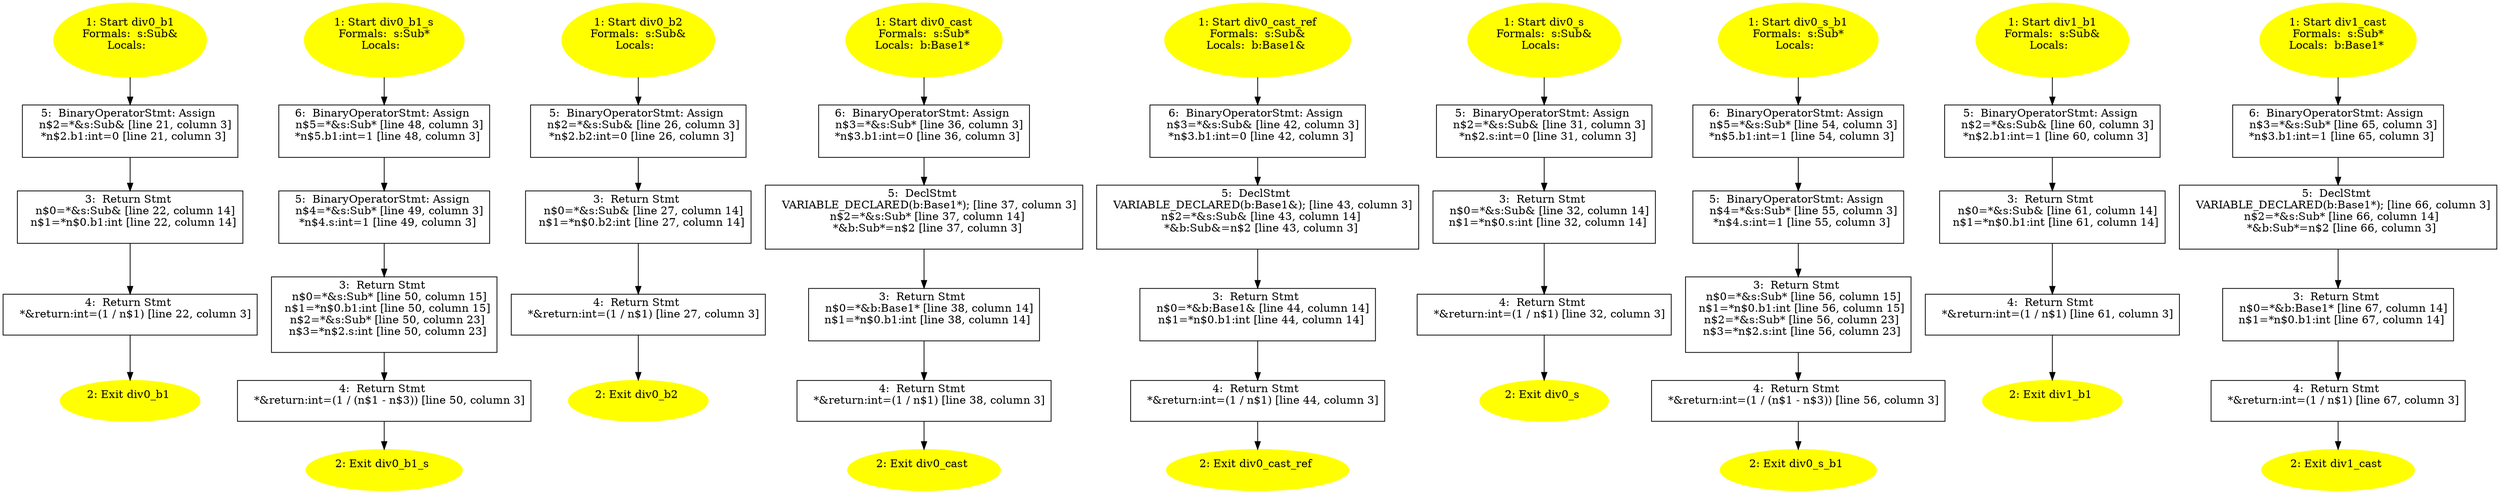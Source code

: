 /* @generated */
digraph cfg {
"div0_b1#17650173920024552929.38acfc238efbf35c_1" [label="1: Start div0_b1\nFormals:  s:Sub&\nLocals:  \n  " color=yellow style=filled]
	

	 "div0_b1#17650173920024552929.38acfc238efbf35c_1" -> "div0_b1#17650173920024552929.38acfc238efbf35c_5" ;
"div0_b1#17650173920024552929.38acfc238efbf35c_2" [label="2: Exit div0_b1 \n  " color=yellow style=filled]
	

"div0_b1#17650173920024552929.38acfc238efbf35c_3" [label="3:  Return Stmt \n   n$0=*&s:Sub& [line 22, column 14]\n  n$1=*n$0.b1:int [line 22, column 14]\n " shape="box"]
	

	 "div0_b1#17650173920024552929.38acfc238efbf35c_3" -> "div0_b1#17650173920024552929.38acfc238efbf35c_4" ;
"div0_b1#17650173920024552929.38acfc238efbf35c_4" [label="4:  Return Stmt \n   *&return:int=(1 / n$1) [line 22, column 3]\n " shape="box"]
	

	 "div0_b1#17650173920024552929.38acfc238efbf35c_4" -> "div0_b1#17650173920024552929.38acfc238efbf35c_2" ;
"div0_b1#17650173920024552929.38acfc238efbf35c_5" [label="5:  BinaryOperatorStmt: Assign \n   n$2=*&s:Sub& [line 21, column 3]\n  *n$2.b1:int=0 [line 21, column 3]\n " shape="box"]
	

	 "div0_b1#17650173920024552929.38acfc238efbf35c_5" -> "div0_b1#17650173920024552929.38acfc238efbf35c_3" ;
"div0_b1_s(class Sub)#457453526051.bea603e96ca808f3_1" [label="1: Start div0_b1_s\nFormals:  s:Sub*\nLocals:  \n  " color=yellow style=filled]
	

	 "div0_b1_s(class Sub)#457453526051.bea603e96ca808f3_1" -> "div0_b1_s(class Sub)#457453526051.bea603e96ca808f3_6" ;
"div0_b1_s(class Sub)#457453526051.bea603e96ca808f3_2" [label="2: Exit div0_b1_s \n  " color=yellow style=filled]
	

"div0_b1_s(class Sub)#457453526051.bea603e96ca808f3_3" [label="3:  Return Stmt \n   n$0=*&s:Sub* [line 50, column 15]\n  n$1=*n$0.b1:int [line 50, column 15]\n  n$2=*&s:Sub* [line 50, column 23]\n  n$3=*n$2.s:int [line 50, column 23]\n " shape="box"]
	

	 "div0_b1_s(class Sub)#457453526051.bea603e96ca808f3_3" -> "div0_b1_s(class Sub)#457453526051.bea603e96ca808f3_4" ;
"div0_b1_s(class Sub)#457453526051.bea603e96ca808f3_4" [label="4:  Return Stmt \n   *&return:int=(1 / (n$1 - n$3)) [line 50, column 3]\n " shape="box"]
	

	 "div0_b1_s(class Sub)#457453526051.bea603e96ca808f3_4" -> "div0_b1_s(class Sub)#457453526051.bea603e96ca808f3_2" ;
"div0_b1_s(class Sub)#457453526051.bea603e96ca808f3_5" [label="5:  BinaryOperatorStmt: Assign \n   n$4=*&s:Sub* [line 49, column 3]\n  *n$4.s:int=1 [line 49, column 3]\n " shape="box"]
	

	 "div0_b1_s(class Sub)#457453526051.bea603e96ca808f3_5" -> "div0_b1_s(class Sub)#457453526051.bea603e96ca808f3_3" ;
"div0_b1_s(class Sub)#457453526051.bea603e96ca808f3_6" [label="6:  BinaryOperatorStmt: Assign \n   n$5=*&s:Sub* [line 48, column 3]\n  *n$5.b1:int=1 [line 48, column 3]\n " shape="box"]
	

	 "div0_b1_s(class Sub)#457453526051.bea603e96ca808f3_6" -> "div0_b1_s(class Sub)#457453526051.bea603e96ca808f3_5" ;
"div0_b2#6935029956526426132.ef88e6d1eac891cd_1" [label="1: Start div0_b2\nFormals:  s:Sub&\nLocals:  \n  " color=yellow style=filled]
	

	 "div0_b2#6935029956526426132.ef88e6d1eac891cd_1" -> "div0_b2#6935029956526426132.ef88e6d1eac891cd_5" ;
"div0_b2#6935029956526426132.ef88e6d1eac891cd_2" [label="2: Exit div0_b2 \n  " color=yellow style=filled]
	

"div0_b2#6935029956526426132.ef88e6d1eac891cd_3" [label="3:  Return Stmt \n   n$0=*&s:Sub& [line 27, column 14]\n  n$1=*n$0.b2:int [line 27, column 14]\n " shape="box"]
	

	 "div0_b2#6935029956526426132.ef88e6d1eac891cd_3" -> "div0_b2#6935029956526426132.ef88e6d1eac891cd_4" ;
"div0_b2#6935029956526426132.ef88e6d1eac891cd_4" [label="4:  Return Stmt \n   *&return:int=(1 / n$1) [line 27, column 3]\n " shape="box"]
	

	 "div0_b2#6935029956526426132.ef88e6d1eac891cd_4" -> "div0_b2#6935029956526426132.ef88e6d1eac891cd_2" ;
"div0_b2#6935029956526426132.ef88e6d1eac891cd_5" [label="5:  BinaryOperatorStmt: Assign \n   n$2=*&s:Sub& [line 26, column 3]\n  *n$2.b2:int=0 [line 26, column 3]\n " shape="box"]
	

	 "div0_b2#6935029956526426132.ef88e6d1eac891cd_5" -> "div0_b2#6935029956526426132.ef88e6d1eac891cd_3" ;
"div0_cast(class Sub)#594509077889.57c132b2d87bb731_1" [label="1: Start div0_cast\nFormals:  s:Sub*\nLocals:  b:Base1* \n  " color=yellow style=filled]
	

	 "div0_cast(class Sub)#594509077889.57c132b2d87bb731_1" -> "div0_cast(class Sub)#594509077889.57c132b2d87bb731_6" ;
"div0_cast(class Sub)#594509077889.57c132b2d87bb731_2" [label="2: Exit div0_cast \n  " color=yellow style=filled]
	

"div0_cast(class Sub)#594509077889.57c132b2d87bb731_3" [label="3:  Return Stmt \n   n$0=*&b:Base1* [line 38, column 14]\n  n$1=*n$0.b1:int [line 38, column 14]\n " shape="box"]
	

	 "div0_cast(class Sub)#594509077889.57c132b2d87bb731_3" -> "div0_cast(class Sub)#594509077889.57c132b2d87bb731_4" ;
"div0_cast(class Sub)#594509077889.57c132b2d87bb731_4" [label="4:  Return Stmt \n   *&return:int=(1 / n$1) [line 38, column 3]\n " shape="box"]
	

	 "div0_cast(class Sub)#594509077889.57c132b2d87bb731_4" -> "div0_cast(class Sub)#594509077889.57c132b2d87bb731_2" ;
"div0_cast(class Sub)#594509077889.57c132b2d87bb731_5" [label="5:  DeclStmt \n   VARIABLE_DECLARED(b:Base1*); [line 37, column 3]\n  n$2=*&s:Sub* [line 37, column 14]\n  *&b:Sub*=n$2 [line 37, column 3]\n " shape="box"]
	

	 "div0_cast(class Sub)#594509077889.57c132b2d87bb731_5" -> "div0_cast(class Sub)#594509077889.57c132b2d87bb731_3" ;
"div0_cast(class Sub)#594509077889.57c132b2d87bb731_6" [label="6:  BinaryOperatorStmt: Assign \n   n$3=*&s:Sub* [line 36, column 3]\n  *n$3.b1:int=0 [line 36, column 3]\n " shape="box"]
	

	 "div0_cast(class Sub)#594509077889.57c132b2d87bb731_6" -> "div0_cast(class Sub)#594509077889.57c132b2d87bb731_5" ;
"div0_cast_ref#1142764833188645182.4f535c7752ac1b6e_1" [label="1: Start div0_cast_ref\nFormals:  s:Sub&\nLocals:  b:Base1& \n  " color=yellow style=filled]
	

	 "div0_cast_ref#1142764833188645182.4f535c7752ac1b6e_1" -> "div0_cast_ref#1142764833188645182.4f535c7752ac1b6e_6" ;
"div0_cast_ref#1142764833188645182.4f535c7752ac1b6e_2" [label="2: Exit div0_cast_ref \n  " color=yellow style=filled]
	

"div0_cast_ref#1142764833188645182.4f535c7752ac1b6e_3" [label="3:  Return Stmt \n   n$0=*&b:Base1& [line 44, column 14]\n  n$1=*n$0.b1:int [line 44, column 14]\n " shape="box"]
	

	 "div0_cast_ref#1142764833188645182.4f535c7752ac1b6e_3" -> "div0_cast_ref#1142764833188645182.4f535c7752ac1b6e_4" ;
"div0_cast_ref#1142764833188645182.4f535c7752ac1b6e_4" [label="4:  Return Stmt \n   *&return:int=(1 / n$1) [line 44, column 3]\n " shape="box"]
	

	 "div0_cast_ref#1142764833188645182.4f535c7752ac1b6e_4" -> "div0_cast_ref#1142764833188645182.4f535c7752ac1b6e_2" ;
"div0_cast_ref#1142764833188645182.4f535c7752ac1b6e_5" [label="5:  DeclStmt \n   VARIABLE_DECLARED(b:Base1&); [line 43, column 3]\n  n$2=*&s:Sub& [line 43, column 14]\n  *&b:Sub&=n$2 [line 43, column 3]\n " shape="box"]
	

	 "div0_cast_ref#1142764833188645182.4f535c7752ac1b6e_5" -> "div0_cast_ref#1142764833188645182.4f535c7752ac1b6e_3" ;
"div0_cast_ref#1142764833188645182.4f535c7752ac1b6e_6" [label="6:  BinaryOperatorStmt: Assign \n   n$3=*&s:Sub& [line 42, column 3]\n  *n$3.b1:int=0 [line 42, column 3]\n " shape="box"]
	

	 "div0_cast_ref#1142764833188645182.4f535c7752ac1b6e_6" -> "div0_cast_ref#1142764833188645182.4f535c7752ac1b6e_5" ;
"div0_s#16566672704220882536.127f1e4fb94cf0b7_1" [label="1: Start div0_s\nFormals:  s:Sub&\nLocals:  \n  " color=yellow style=filled]
	

	 "div0_s#16566672704220882536.127f1e4fb94cf0b7_1" -> "div0_s#16566672704220882536.127f1e4fb94cf0b7_5" ;
"div0_s#16566672704220882536.127f1e4fb94cf0b7_2" [label="2: Exit div0_s \n  " color=yellow style=filled]
	

"div0_s#16566672704220882536.127f1e4fb94cf0b7_3" [label="3:  Return Stmt \n   n$0=*&s:Sub& [line 32, column 14]\n  n$1=*n$0.s:int [line 32, column 14]\n " shape="box"]
	

	 "div0_s#16566672704220882536.127f1e4fb94cf0b7_3" -> "div0_s#16566672704220882536.127f1e4fb94cf0b7_4" ;
"div0_s#16566672704220882536.127f1e4fb94cf0b7_4" [label="4:  Return Stmt \n   *&return:int=(1 / n$1) [line 32, column 3]\n " shape="box"]
	

	 "div0_s#16566672704220882536.127f1e4fb94cf0b7_4" -> "div0_s#16566672704220882536.127f1e4fb94cf0b7_2" ;
"div0_s#16566672704220882536.127f1e4fb94cf0b7_5" [label="5:  BinaryOperatorStmt: Assign \n   n$2=*&s:Sub& [line 31, column 3]\n  *n$2.s:int=0 [line 31, column 3]\n " shape="box"]
	

	 "div0_s#16566672704220882536.127f1e4fb94cf0b7_5" -> "div0_s#16566672704220882536.127f1e4fb94cf0b7_3" ;
"div0_s_b1(class Sub)#636536190313.eab3ecee328fdfa5_1" [label="1: Start div0_s_b1\nFormals:  s:Sub*\nLocals:  \n  " color=yellow style=filled]
	

	 "div0_s_b1(class Sub)#636536190313.eab3ecee328fdfa5_1" -> "div0_s_b1(class Sub)#636536190313.eab3ecee328fdfa5_6" ;
"div0_s_b1(class Sub)#636536190313.eab3ecee328fdfa5_2" [label="2: Exit div0_s_b1 \n  " color=yellow style=filled]
	

"div0_s_b1(class Sub)#636536190313.eab3ecee328fdfa5_3" [label="3:  Return Stmt \n   n$0=*&s:Sub* [line 56, column 15]\n  n$1=*n$0.b1:int [line 56, column 15]\n  n$2=*&s:Sub* [line 56, column 23]\n  n$3=*n$2.s:int [line 56, column 23]\n " shape="box"]
	

	 "div0_s_b1(class Sub)#636536190313.eab3ecee328fdfa5_3" -> "div0_s_b1(class Sub)#636536190313.eab3ecee328fdfa5_4" ;
"div0_s_b1(class Sub)#636536190313.eab3ecee328fdfa5_4" [label="4:  Return Stmt \n   *&return:int=(1 / (n$1 - n$3)) [line 56, column 3]\n " shape="box"]
	

	 "div0_s_b1(class Sub)#636536190313.eab3ecee328fdfa5_4" -> "div0_s_b1(class Sub)#636536190313.eab3ecee328fdfa5_2" ;
"div0_s_b1(class Sub)#636536190313.eab3ecee328fdfa5_5" [label="5:  BinaryOperatorStmt: Assign \n   n$4=*&s:Sub* [line 55, column 3]\n  *n$4.s:int=1 [line 55, column 3]\n " shape="box"]
	

	 "div0_s_b1(class Sub)#636536190313.eab3ecee328fdfa5_5" -> "div0_s_b1(class Sub)#636536190313.eab3ecee328fdfa5_3" ;
"div0_s_b1(class Sub)#636536190313.eab3ecee328fdfa5_6" [label="6:  BinaryOperatorStmt: Assign \n   n$5=*&s:Sub* [line 54, column 3]\n  *n$5.b1:int=1 [line 54, column 3]\n " shape="box"]
	

	 "div0_s_b1(class Sub)#636536190313.eab3ecee328fdfa5_6" -> "div0_s_b1(class Sub)#636536190313.eab3ecee328fdfa5_5" ;
"div1_b1#14974413951234929464.2d37fbc87faf4490_1" [label="1: Start div1_b1\nFormals:  s:Sub&\nLocals:  \n  " color=yellow style=filled]
	

	 "div1_b1#14974413951234929464.2d37fbc87faf4490_1" -> "div1_b1#14974413951234929464.2d37fbc87faf4490_5" ;
"div1_b1#14974413951234929464.2d37fbc87faf4490_2" [label="2: Exit div1_b1 \n  " color=yellow style=filled]
	

"div1_b1#14974413951234929464.2d37fbc87faf4490_3" [label="3:  Return Stmt \n   n$0=*&s:Sub& [line 61, column 14]\n  n$1=*n$0.b1:int [line 61, column 14]\n " shape="box"]
	

	 "div1_b1#14974413951234929464.2d37fbc87faf4490_3" -> "div1_b1#14974413951234929464.2d37fbc87faf4490_4" ;
"div1_b1#14974413951234929464.2d37fbc87faf4490_4" [label="4:  Return Stmt \n   *&return:int=(1 / n$1) [line 61, column 3]\n " shape="box"]
	

	 "div1_b1#14974413951234929464.2d37fbc87faf4490_4" -> "div1_b1#14974413951234929464.2d37fbc87faf4490_2" ;
"div1_b1#14974413951234929464.2d37fbc87faf4490_5" [label="5:  BinaryOperatorStmt: Assign \n   n$2=*&s:Sub& [line 60, column 3]\n  *n$2.b1:int=1 [line 60, column 3]\n " shape="box"]
	

	 "div1_b1#14974413951234929464.2d37fbc87faf4490_5" -> "div1_b1#14974413951234929464.2d37fbc87faf4490_3" ;
"div1_cast(class Sub)#470079471262.5f88f1a243823d84_1" [label="1: Start div1_cast\nFormals:  s:Sub*\nLocals:  b:Base1* \n  " color=yellow style=filled]
	

	 "div1_cast(class Sub)#470079471262.5f88f1a243823d84_1" -> "div1_cast(class Sub)#470079471262.5f88f1a243823d84_6" ;
"div1_cast(class Sub)#470079471262.5f88f1a243823d84_2" [label="2: Exit div1_cast \n  " color=yellow style=filled]
	

"div1_cast(class Sub)#470079471262.5f88f1a243823d84_3" [label="3:  Return Stmt \n   n$0=*&b:Base1* [line 67, column 14]\n  n$1=*n$0.b1:int [line 67, column 14]\n " shape="box"]
	

	 "div1_cast(class Sub)#470079471262.5f88f1a243823d84_3" -> "div1_cast(class Sub)#470079471262.5f88f1a243823d84_4" ;
"div1_cast(class Sub)#470079471262.5f88f1a243823d84_4" [label="4:  Return Stmt \n   *&return:int=(1 / n$1) [line 67, column 3]\n " shape="box"]
	

	 "div1_cast(class Sub)#470079471262.5f88f1a243823d84_4" -> "div1_cast(class Sub)#470079471262.5f88f1a243823d84_2" ;
"div1_cast(class Sub)#470079471262.5f88f1a243823d84_5" [label="5:  DeclStmt \n   VARIABLE_DECLARED(b:Base1*); [line 66, column 3]\n  n$2=*&s:Sub* [line 66, column 14]\n  *&b:Sub*=n$2 [line 66, column 3]\n " shape="box"]
	

	 "div1_cast(class Sub)#470079471262.5f88f1a243823d84_5" -> "div1_cast(class Sub)#470079471262.5f88f1a243823d84_3" ;
"div1_cast(class Sub)#470079471262.5f88f1a243823d84_6" [label="6:  BinaryOperatorStmt: Assign \n   n$3=*&s:Sub* [line 65, column 3]\n  *n$3.b1:int=1 [line 65, column 3]\n " shape="box"]
	

	 "div1_cast(class Sub)#470079471262.5f88f1a243823d84_6" -> "div1_cast(class Sub)#470079471262.5f88f1a243823d84_5" ;
}
